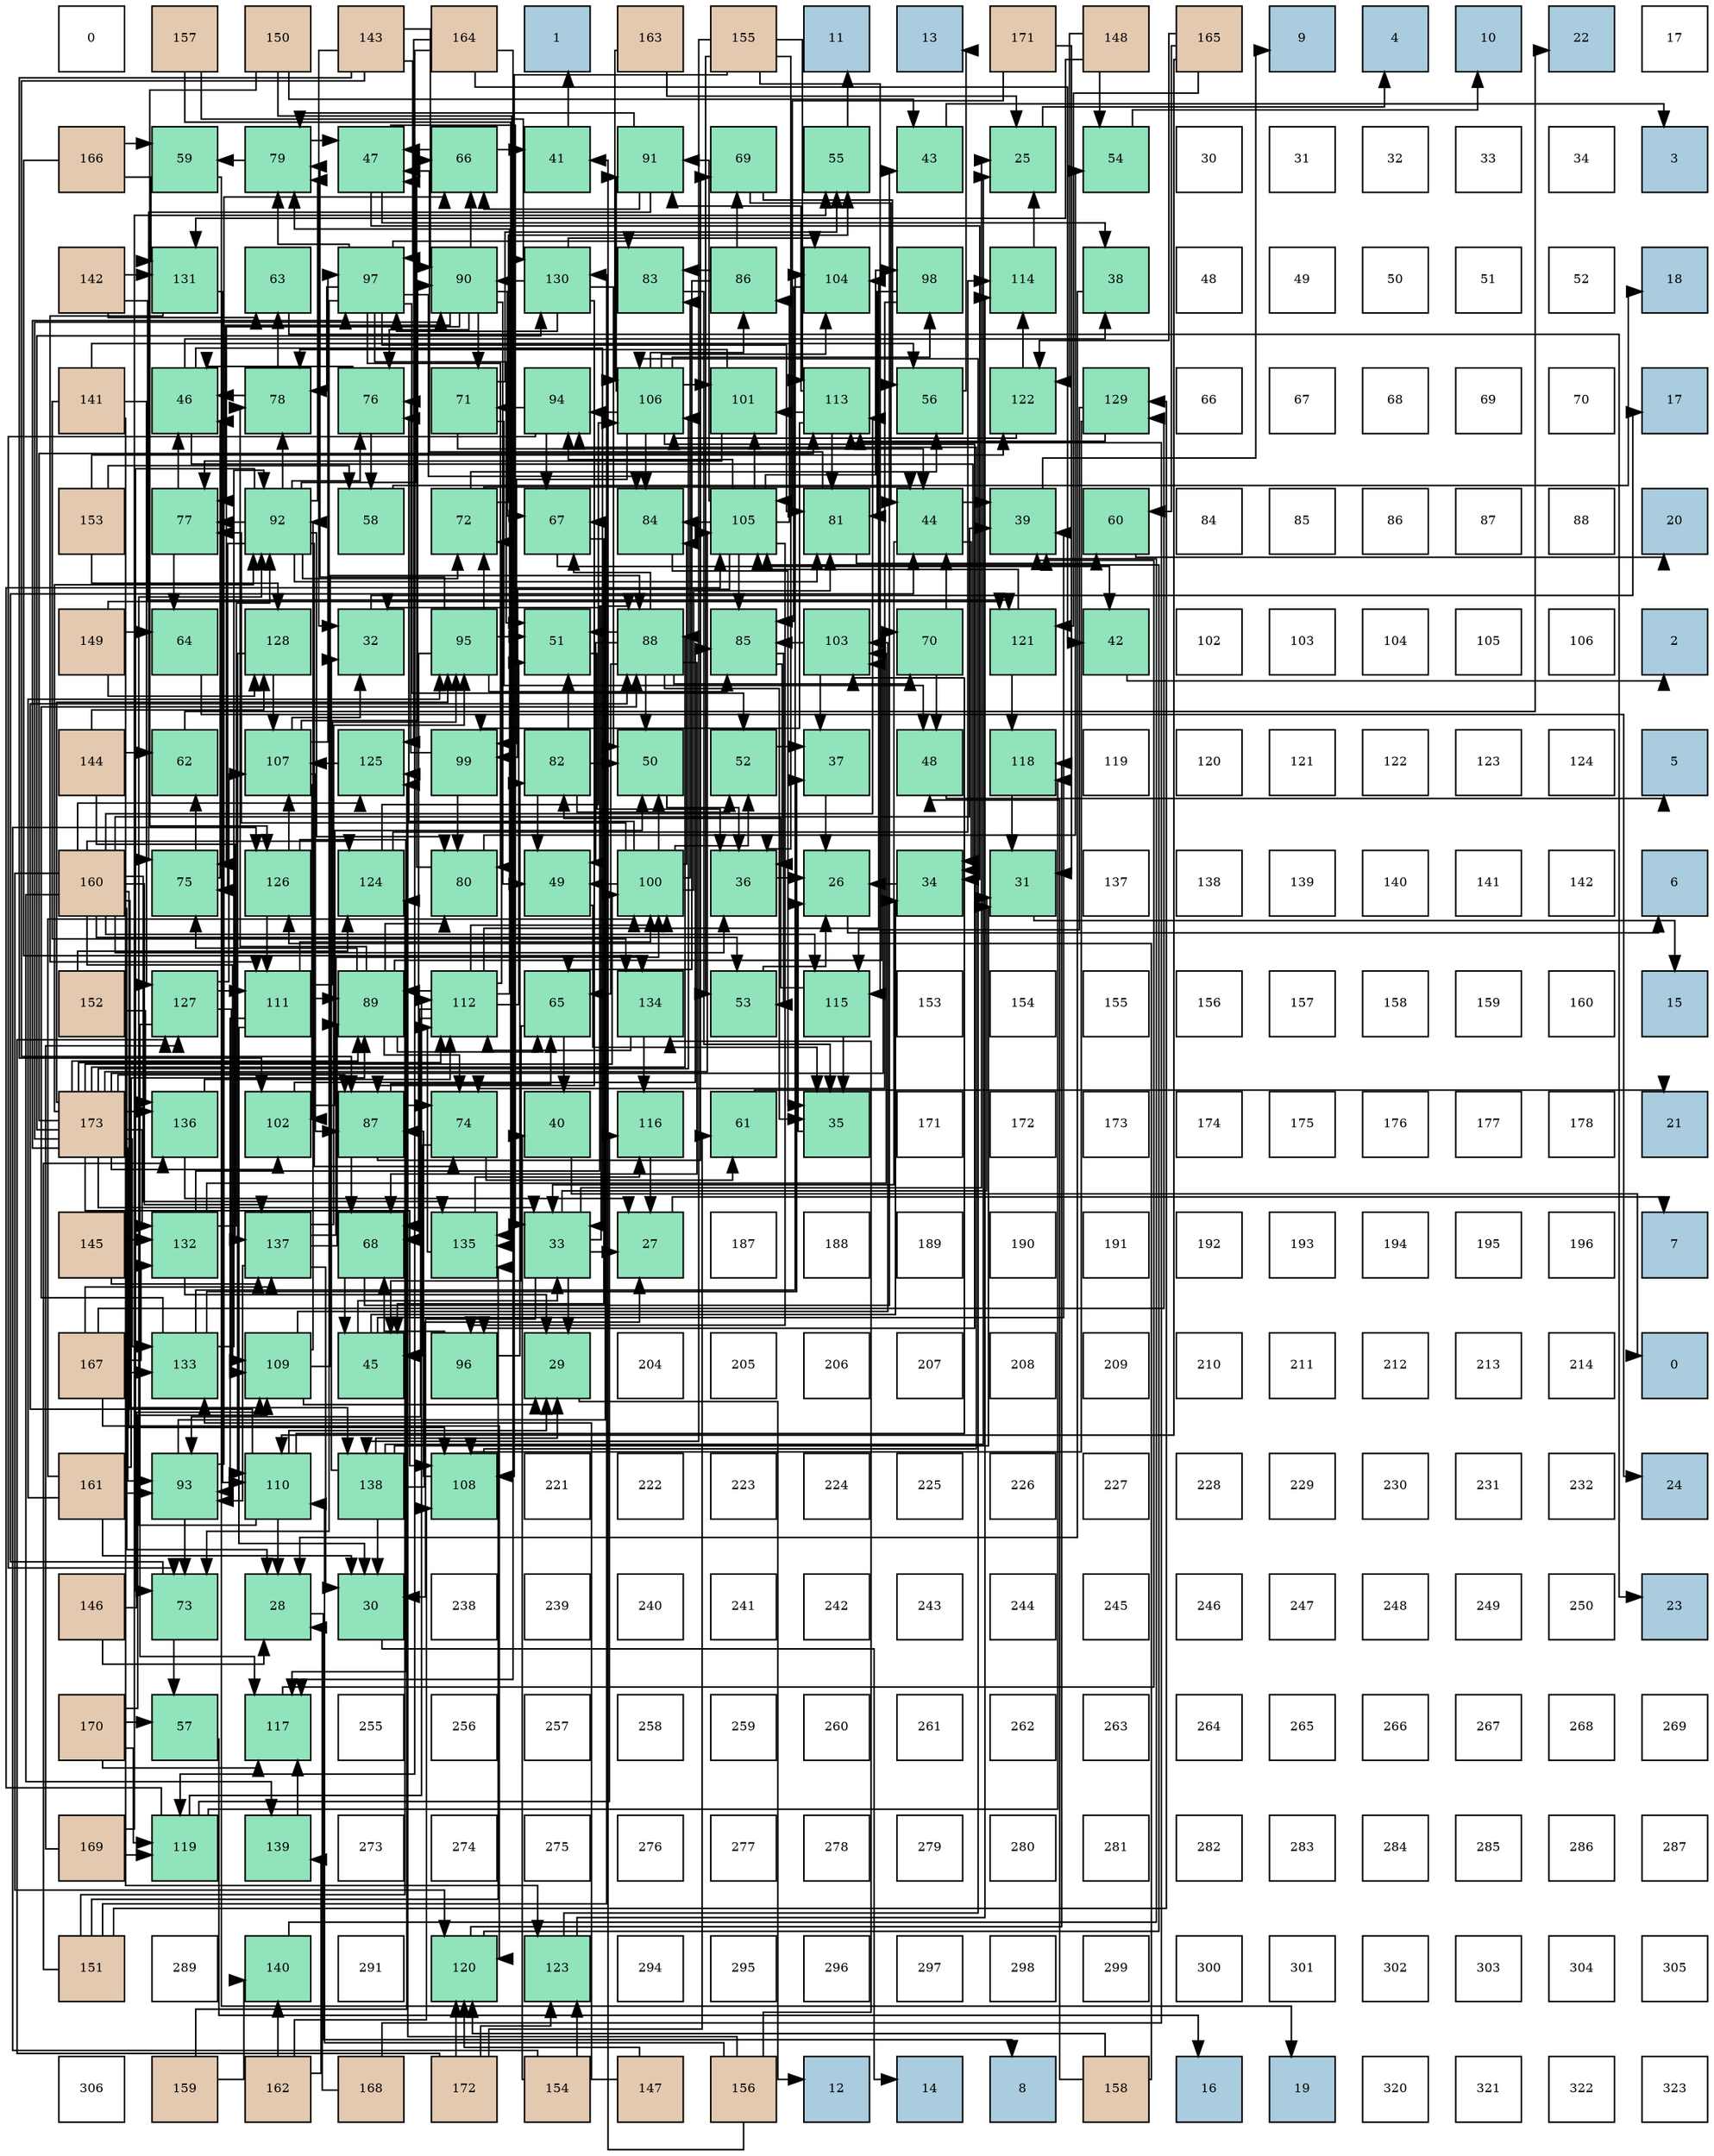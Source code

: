 digraph layout{
 rankdir=TB;
 splines=ortho;
 node [style=filled shape=square fixedsize=true width=0.6];
0[label="0", fontsize=8, fillcolor="#ffffff"];
1[label="157", fontsize=8, fillcolor="#e3c9af"];
2[label="150", fontsize=8, fillcolor="#e3c9af"];
3[label="143", fontsize=8, fillcolor="#e3c9af"];
4[label="164", fontsize=8, fillcolor="#e3c9af"];
5[label="1", fontsize=8, fillcolor="#a9ccde"];
6[label="163", fontsize=8, fillcolor="#e3c9af"];
7[label="155", fontsize=8, fillcolor="#e3c9af"];
8[label="11", fontsize=8, fillcolor="#a9ccde"];
9[label="13", fontsize=8, fillcolor="#a9ccde"];
10[label="171", fontsize=8, fillcolor="#e3c9af"];
11[label="148", fontsize=8, fillcolor="#e3c9af"];
12[label="165", fontsize=8, fillcolor="#e3c9af"];
13[label="9", fontsize=8, fillcolor="#a9ccde"];
14[label="4", fontsize=8, fillcolor="#a9ccde"];
15[label="10", fontsize=8, fillcolor="#a9ccde"];
16[label="22", fontsize=8, fillcolor="#a9ccde"];
17[label="17", fontsize=8, fillcolor="#ffffff"];
18[label="166", fontsize=8, fillcolor="#e3c9af"];
19[label="59", fontsize=8, fillcolor="#91e3bb"];
20[label="79", fontsize=8, fillcolor="#91e3bb"];
21[label="47", fontsize=8, fillcolor="#91e3bb"];
22[label="66", fontsize=8, fillcolor="#91e3bb"];
23[label="41", fontsize=8, fillcolor="#91e3bb"];
24[label="91", fontsize=8, fillcolor="#91e3bb"];
25[label="69", fontsize=8, fillcolor="#91e3bb"];
26[label="55", fontsize=8, fillcolor="#91e3bb"];
27[label="43", fontsize=8, fillcolor="#91e3bb"];
28[label="25", fontsize=8, fillcolor="#91e3bb"];
29[label="54", fontsize=8, fillcolor="#91e3bb"];
30[label="30", fontsize=8, fillcolor="#ffffff"];
31[label="31", fontsize=8, fillcolor="#ffffff"];
32[label="32", fontsize=8, fillcolor="#ffffff"];
33[label="33", fontsize=8, fillcolor="#ffffff"];
34[label="34", fontsize=8, fillcolor="#ffffff"];
35[label="3", fontsize=8, fillcolor="#a9ccde"];
36[label="142", fontsize=8, fillcolor="#e3c9af"];
37[label="131", fontsize=8, fillcolor="#91e3bb"];
38[label="63", fontsize=8, fillcolor="#91e3bb"];
39[label="97", fontsize=8, fillcolor="#91e3bb"];
40[label="90", fontsize=8, fillcolor="#91e3bb"];
41[label="130", fontsize=8, fillcolor="#91e3bb"];
42[label="83", fontsize=8, fillcolor="#91e3bb"];
43[label="86", fontsize=8, fillcolor="#91e3bb"];
44[label="104", fontsize=8, fillcolor="#91e3bb"];
45[label="98", fontsize=8, fillcolor="#91e3bb"];
46[label="114", fontsize=8, fillcolor="#91e3bb"];
47[label="38", fontsize=8, fillcolor="#91e3bb"];
48[label="48", fontsize=8, fillcolor="#ffffff"];
49[label="49", fontsize=8, fillcolor="#ffffff"];
50[label="50", fontsize=8, fillcolor="#ffffff"];
51[label="51", fontsize=8, fillcolor="#ffffff"];
52[label="52", fontsize=8, fillcolor="#ffffff"];
53[label="18", fontsize=8, fillcolor="#a9ccde"];
54[label="141", fontsize=8, fillcolor="#e3c9af"];
55[label="46", fontsize=8, fillcolor="#91e3bb"];
56[label="78", fontsize=8, fillcolor="#91e3bb"];
57[label="76", fontsize=8, fillcolor="#91e3bb"];
58[label="71", fontsize=8, fillcolor="#91e3bb"];
59[label="94", fontsize=8, fillcolor="#91e3bb"];
60[label="106", fontsize=8, fillcolor="#91e3bb"];
61[label="101", fontsize=8, fillcolor="#91e3bb"];
62[label="113", fontsize=8, fillcolor="#91e3bb"];
63[label="56", fontsize=8, fillcolor="#91e3bb"];
64[label="122", fontsize=8, fillcolor="#91e3bb"];
65[label="129", fontsize=8, fillcolor="#91e3bb"];
66[label="66", fontsize=8, fillcolor="#ffffff"];
67[label="67", fontsize=8, fillcolor="#ffffff"];
68[label="68", fontsize=8, fillcolor="#ffffff"];
69[label="69", fontsize=8, fillcolor="#ffffff"];
70[label="70", fontsize=8, fillcolor="#ffffff"];
71[label="17", fontsize=8, fillcolor="#a9ccde"];
72[label="153", fontsize=8, fillcolor="#e3c9af"];
73[label="77", fontsize=8, fillcolor="#91e3bb"];
74[label="92", fontsize=8, fillcolor="#91e3bb"];
75[label="58", fontsize=8, fillcolor="#91e3bb"];
76[label="72", fontsize=8, fillcolor="#91e3bb"];
77[label="67", fontsize=8, fillcolor="#91e3bb"];
78[label="84", fontsize=8, fillcolor="#91e3bb"];
79[label="105", fontsize=8, fillcolor="#91e3bb"];
80[label="81", fontsize=8, fillcolor="#91e3bb"];
81[label="44", fontsize=8, fillcolor="#91e3bb"];
82[label="39", fontsize=8, fillcolor="#91e3bb"];
83[label="60", fontsize=8, fillcolor="#91e3bb"];
84[label="84", fontsize=8, fillcolor="#ffffff"];
85[label="85", fontsize=8, fillcolor="#ffffff"];
86[label="86", fontsize=8, fillcolor="#ffffff"];
87[label="87", fontsize=8, fillcolor="#ffffff"];
88[label="88", fontsize=8, fillcolor="#ffffff"];
89[label="20", fontsize=8, fillcolor="#a9ccde"];
90[label="149", fontsize=8, fillcolor="#e3c9af"];
91[label="64", fontsize=8, fillcolor="#91e3bb"];
92[label="128", fontsize=8, fillcolor="#91e3bb"];
93[label="32", fontsize=8, fillcolor="#91e3bb"];
94[label="95", fontsize=8, fillcolor="#91e3bb"];
95[label="51", fontsize=8, fillcolor="#91e3bb"];
96[label="88", fontsize=8, fillcolor="#91e3bb"];
97[label="85", fontsize=8, fillcolor="#91e3bb"];
98[label="103", fontsize=8, fillcolor="#91e3bb"];
99[label="70", fontsize=8, fillcolor="#91e3bb"];
100[label="121", fontsize=8, fillcolor="#91e3bb"];
101[label="42", fontsize=8, fillcolor="#91e3bb"];
102[label="102", fontsize=8, fillcolor="#ffffff"];
103[label="103", fontsize=8, fillcolor="#ffffff"];
104[label="104", fontsize=8, fillcolor="#ffffff"];
105[label="105", fontsize=8, fillcolor="#ffffff"];
106[label="106", fontsize=8, fillcolor="#ffffff"];
107[label="2", fontsize=8, fillcolor="#a9ccde"];
108[label="144", fontsize=8, fillcolor="#e3c9af"];
109[label="62", fontsize=8, fillcolor="#91e3bb"];
110[label="107", fontsize=8, fillcolor="#91e3bb"];
111[label="125", fontsize=8, fillcolor="#91e3bb"];
112[label="99", fontsize=8, fillcolor="#91e3bb"];
113[label="82", fontsize=8, fillcolor="#91e3bb"];
114[label="50", fontsize=8, fillcolor="#91e3bb"];
115[label="52", fontsize=8, fillcolor="#91e3bb"];
116[label="37", fontsize=8, fillcolor="#91e3bb"];
117[label="48", fontsize=8, fillcolor="#91e3bb"];
118[label="118", fontsize=8, fillcolor="#91e3bb"];
119[label="119", fontsize=8, fillcolor="#ffffff"];
120[label="120", fontsize=8, fillcolor="#ffffff"];
121[label="121", fontsize=8, fillcolor="#ffffff"];
122[label="122", fontsize=8, fillcolor="#ffffff"];
123[label="123", fontsize=8, fillcolor="#ffffff"];
124[label="124", fontsize=8, fillcolor="#ffffff"];
125[label="5", fontsize=8, fillcolor="#a9ccde"];
126[label="160", fontsize=8, fillcolor="#e3c9af"];
127[label="75", fontsize=8, fillcolor="#91e3bb"];
128[label="126", fontsize=8, fillcolor="#91e3bb"];
129[label="124", fontsize=8, fillcolor="#91e3bb"];
130[label="80", fontsize=8, fillcolor="#91e3bb"];
131[label="49", fontsize=8, fillcolor="#91e3bb"];
132[label="100", fontsize=8, fillcolor="#91e3bb"];
133[label="36", fontsize=8, fillcolor="#91e3bb"];
134[label="26", fontsize=8, fillcolor="#91e3bb"];
135[label="34", fontsize=8, fillcolor="#91e3bb"];
136[label="31", fontsize=8, fillcolor="#91e3bb"];
137[label="137", fontsize=8, fillcolor="#ffffff"];
138[label="138", fontsize=8, fillcolor="#ffffff"];
139[label="139", fontsize=8, fillcolor="#ffffff"];
140[label="140", fontsize=8, fillcolor="#ffffff"];
141[label="141", fontsize=8, fillcolor="#ffffff"];
142[label="142", fontsize=8, fillcolor="#ffffff"];
143[label="6", fontsize=8, fillcolor="#a9ccde"];
144[label="152", fontsize=8, fillcolor="#e3c9af"];
145[label="127", fontsize=8, fillcolor="#91e3bb"];
146[label="111", fontsize=8, fillcolor="#91e3bb"];
147[label="89", fontsize=8, fillcolor="#91e3bb"];
148[label="112", fontsize=8, fillcolor="#91e3bb"];
149[label="65", fontsize=8, fillcolor="#91e3bb"];
150[label="134", fontsize=8, fillcolor="#91e3bb"];
151[label="53", fontsize=8, fillcolor="#91e3bb"];
152[label="115", fontsize=8, fillcolor="#91e3bb"];
153[label="153", fontsize=8, fillcolor="#ffffff"];
154[label="154", fontsize=8, fillcolor="#ffffff"];
155[label="155", fontsize=8, fillcolor="#ffffff"];
156[label="156", fontsize=8, fillcolor="#ffffff"];
157[label="157", fontsize=8, fillcolor="#ffffff"];
158[label="158", fontsize=8, fillcolor="#ffffff"];
159[label="159", fontsize=8, fillcolor="#ffffff"];
160[label="160", fontsize=8, fillcolor="#ffffff"];
161[label="15", fontsize=8, fillcolor="#a9ccde"];
162[label="173", fontsize=8, fillcolor="#e3c9af"];
163[label="136", fontsize=8, fillcolor="#91e3bb"];
164[label="102", fontsize=8, fillcolor="#91e3bb"];
165[label="87", fontsize=8, fillcolor="#91e3bb"];
166[label="74", fontsize=8, fillcolor="#91e3bb"];
167[label="40", fontsize=8, fillcolor="#91e3bb"];
168[label="116", fontsize=8, fillcolor="#91e3bb"];
169[label="61", fontsize=8, fillcolor="#91e3bb"];
170[label="35", fontsize=8, fillcolor="#91e3bb"];
171[label="171", fontsize=8, fillcolor="#ffffff"];
172[label="172", fontsize=8, fillcolor="#ffffff"];
173[label="173", fontsize=8, fillcolor="#ffffff"];
174[label="174", fontsize=8, fillcolor="#ffffff"];
175[label="175", fontsize=8, fillcolor="#ffffff"];
176[label="176", fontsize=8, fillcolor="#ffffff"];
177[label="177", fontsize=8, fillcolor="#ffffff"];
178[label="178", fontsize=8, fillcolor="#ffffff"];
179[label="21", fontsize=8, fillcolor="#a9ccde"];
180[label="145", fontsize=8, fillcolor="#e3c9af"];
181[label="132", fontsize=8, fillcolor="#91e3bb"];
182[label="137", fontsize=8, fillcolor="#91e3bb"];
183[label="68", fontsize=8, fillcolor="#91e3bb"];
184[label="135", fontsize=8, fillcolor="#91e3bb"];
185[label="33", fontsize=8, fillcolor="#91e3bb"];
186[label="27", fontsize=8, fillcolor="#91e3bb"];
187[label="187", fontsize=8, fillcolor="#ffffff"];
188[label="188", fontsize=8, fillcolor="#ffffff"];
189[label="189", fontsize=8, fillcolor="#ffffff"];
190[label="190", fontsize=8, fillcolor="#ffffff"];
191[label="191", fontsize=8, fillcolor="#ffffff"];
192[label="192", fontsize=8, fillcolor="#ffffff"];
193[label="193", fontsize=8, fillcolor="#ffffff"];
194[label="194", fontsize=8, fillcolor="#ffffff"];
195[label="195", fontsize=8, fillcolor="#ffffff"];
196[label="196", fontsize=8, fillcolor="#ffffff"];
197[label="7", fontsize=8, fillcolor="#a9ccde"];
198[label="167", fontsize=8, fillcolor="#e3c9af"];
199[label="133", fontsize=8, fillcolor="#91e3bb"];
200[label="109", fontsize=8, fillcolor="#91e3bb"];
201[label="45", fontsize=8, fillcolor="#91e3bb"];
202[label="96", fontsize=8, fillcolor="#91e3bb"];
203[label="29", fontsize=8, fillcolor="#91e3bb"];
204[label="204", fontsize=8, fillcolor="#ffffff"];
205[label="205", fontsize=8, fillcolor="#ffffff"];
206[label="206", fontsize=8, fillcolor="#ffffff"];
207[label="207", fontsize=8, fillcolor="#ffffff"];
208[label="208", fontsize=8, fillcolor="#ffffff"];
209[label="209", fontsize=8, fillcolor="#ffffff"];
210[label="210", fontsize=8, fillcolor="#ffffff"];
211[label="211", fontsize=8, fillcolor="#ffffff"];
212[label="212", fontsize=8, fillcolor="#ffffff"];
213[label="213", fontsize=8, fillcolor="#ffffff"];
214[label="214", fontsize=8, fillcolor="#ffffff"];
215[label="0", fontsize=8, fillcolor="#a9ccde"];
216[label="161", fontsize=8, fillcolor="#e3c9af"];
217[label="93", fontsize=8, fillcolor="#91e3bb"];
218[label="110", fontsize=8, fillcolor="#91e3bb"];
219[label="138", fontsize=8, fillcolor="#91e3bb"];
220[label="108", fontsize=8, fillcolor="#91e3bb"];
221[label="221", fontsize=8, fillcolor="#ffffff"];
222[label="222", fontsize=8, fillcolor="#ffffff"];
223[label="223", fontsize=8, fillcolor="#ffffff"];
224[label="224", fontsize=8, fillcolor="#ffffff"];
225[label="225", fontsize=8, fillcolor="#ffffff"];
226[label="226", fontsize=8, fillcolor="#ffffff"];
227[label="227", fontsize=8, fillcolor="#ffffff"];
228[label="228", fontsize=8, fillcolor="#ffffff"];
229[label="229", fontsize=8, fillcolor="#ffffff"];
230[label="230", fontsize=8, fillcolor="#ffffff"];
231[label="231", fontsize=8, fillcolor="#ffffff"];
232[label="232", fontsize=8, fillcolor="#ffffff"];
233[label="24", fontsize=8, fillcolor="#a9ccde"];
234[label="146", fontsize=8, fillcolor="#e3c9af"];
235[label="73", fontsize=8, fillcolor="#91e3bb"];
236[label="28", fontsize=8, fillcolor="#91e3bb"];
237[label="30", fontsize=8, fillcolor="#91e3bb"];
238[label="238", fontsize=8, fillcolor="#ffffff"];
239[label="239", fontsize=8, fillcolor="#ffffff"];
240[label="240", fontsize=8, fillcolor="#ffffff"];
241[label="241", fontsize=8, fillcolor="#ffffff"];
242[label="242", fontsize=8, fillcolor="#ffffff"];
243[label="243", fontsize=8, fillcolor="#ffffff"];
244[label="244", fontsize=8, fillcolor="#ffffff"];
245[label="245", fontsize=8, fillcolor="#ffffff"];
246[label="246", fontsize=8, fillcolor="#ffffff"];
247[label="247", fontsize=8, fillcolor="#ffffff"];
248[label="248", fontsize=8, fillcolor="#ffffff"];
249[label="249", fontsize=8, fillcolor="#ffffff"];
250[label="250", fontsize=8, fillcolor="#ffffff"];
251[label="23", fontsize=8, fillcolor="#a9ccde"];
252[label="170", fontsize=8, fillcolor="#e3c9af"];
253[label="57", fontsize=8, fillcolor="#91e3bb"];
254[label="117", fontsize=8, fillcolor="#91e3bb"];
255[label="255", fontsize=8, fillcolor="#ffffff"];
256[label="256", fontsize=8, fillcolor="#ffffff"];
257[label="257", fontsize=8, fillcolor="#ffffff"];
258[label="258", fontsize=8, fillcolor="#ffffff"];
259[label="259", fontsize=8, fillcolor="#ffffff"];
260[label="260", fontsize=8, fillcolor="#ffffff"];
261[label="261", fontsize=8, fillcolor="#ffffff"];
262[label="262", fontsize=8, fillcolor="#ffffff"];
263[label="263", fontsize=8, fillcolor="#ffffff"];
264[label="264", fontsize=8, fillcolor="#ffffff"];
265[label="265", fontsize=8, fillcolor="#ffffff"];
266[label="266", fontsize=8, fillcolor="#ffffff"];
267[label="267", fontsize=8, fillcolor="#ffffff"];
268[label="268", fontsize=8, fillcolor="#ffffff"];
269[label="269", fontsize=8, fillcolor="#ffffff"];
270[label="169", fontsize=8, fillcolor="#e3c9af"];
271[label="119", fontsize=8, fillcolor="#91e3bb"];
272[label="139", fontsize=8, fillcolor="#91e3bb"];
273[label="273", fontsize=8, fillcolor="#ffffff"];
274[label="274", fontsize=8, fillcolor="#ffffff"];
275[label="275", fontsize=8, fillcolor="#ffffff"];
276[label="276", fontsize=8, fillcolor="#ffffff"];
277[label="277", fontsize=8, fillcolor="#ffffff"];
278[label="278", fontsize=8, fillcolor="#ffffff"];
279[label="279", fontsize=8, fillcolor="#ffffff"];
280[label="280", fontsize=8, fillcolor="#ffffff"];
281[label="281", fontsize=8, fillcolor="#ffffff"];
282[label="282", fontsize=8, fillcolor="#ffffff"];
283[label="283", fontsize=8, fillcolor="#ffffff"];
284[label="284", fontsize=8, fillcolor="#ffffff"];
285[label="285", fontsize=8, fillcolor="#ffffff"];
286[label="286", fontsize=8, fillcolor="#ffffff"];
287[label="287", fontsize=8, fillcolor="#ffffff"];
288[label="151", fontsize=8, fillcolor="#e3c9af"];
289[label="289", fontsize=8, fillcolor="#ffffff"];
290[label="140", fontsize=8, fillcolor="#91e3bb"];
291[label="291", fontsize=8, fillcolor="#ffffff"];
292[label="120", fontsize=8, fillcolor="#91e3bb"];
293[label="123", fontsize=8, fillcolor="#91e3bb"];
294[label="294", fontsize=8, fillcolor="#ffffff"];
295[label="295", fontsize=8, fillcolor="#ffffff"];
296[label="296", fontsize=8, fillcolor="#ffffff"];
297[label="297", fontsize=8, fillcolor="#ffffff"];
298[label="298", fontsize=8, fillcolor="#ffffff"];
299[label="299", fontsize=8, fillcolor="#ffffff"];
300[label="300", fontsize=8, fillcolor="#ffffff"];
301[label="301", fontsize=8, fillcolor="#ffffff"];
302[label="302", fontsize=8, fillcolor="#ffffff"];
303[label="303", fontsize=8, fillcolor="#ffffff"];
304[label="304", fontsize=8, fillcolor="#ffffff"];
305[label="305", fontsize=8, fillcolor="#ffffff"];
306[label="306", fontsize=8, fillcolor="#ffffff"];
307[label="159", fontsize=8, fillcolor="#e3c9af"];
308[label="162", fontsize=8, fillcolor="#e3c9af"];
309[label="168", fontsize=8, fillcolor="#e3c9af"];
310[label="172", fontsize=8, fillcolor="#e3c9af"];
311[label="154", fontsize=8, fillcolor="#e3c9af"];
312[label="147", fontsize=8, fillcolor="#e3c9af"];
313[label="156", fontsize=8, fillcolor="#e3c9af"];
314[label="12", fontsize=8, fillcolor="#a9ccde"];
315[label="14", fontsize=8, fillcolor="#a9ccde"];
316[label="8", fontsize=8, fillcolor="#a9ccde"];
317[label="158", fontsize=8, fillcolor="#e3c9af"];
318[label="16", fontsize=8, fillcolor="#a9ccde"];
319[label="19", fontsize=8, fillcolor="#a9ccde"];
320[label="320", fontsize=8, fillcolor="#ffffff"];
321[label="321", fontsize=8, fillcolor="#ffffff"];
322[label="322", fontsize=8, fillcolor="#ffffff"];
323[label="323", fontsize=8, fillcolor="#ffffff"];
edge [constraint=false, style=vis];28 -> 14;
134 -> 143;
186 -> 197;
236 -> 316;
203 -> 314;
237 -> 315;
136 -> 161;
93 -> 71;
185 -> 28;
185 -> 186;
185 -> 203;
185 -> 237;
185 -> 136;
185 -> 93;
135 -> 134;
170 -> 134;
133 -> 134;
116 -> 134;
47 -> 236;
82 -> 13;
167 -> 215;
23 -> 5;
101 -> 107;
27 -> 35;
81 -> 185;
81 -> 135;
81 -> 82;
201 -> 185;
201 -> 135;
201 -> 82;
55 -> 185;
55 -> 135;
55 -> 47;
21 -> 185;
21 -> 135;
21 -> 47;
117 -> 125;
131 -> 170;
114 -> 133;
95 -> 133;
115 -> 116;
151 -> 134;
29 -> 15;
26 -> 8;
63 -> 9;
253 -> 318;
75 -> 53;
19 -> 319;
83 -> 89;
169 -> 179;
109 -> 16;
38 -> 251;
91 -> 233;
149 -> 167;
149 -> 201;
22 -> 23;
22 -> 21;
77 -> 101;
77 -> 201;
183 -> 27;
183 -> 201;
25 -> 81;
25 -> 63;
99 -> 81;
99 -> 117;
58 -> 81;
58 -> 117;
58 -> 26;
76 -> 81;
76 -> 26;
76 -> 63;
235 -> 81;
235 -> 253;
166 -> 201;
166 -> 169;
127 -> 55;
127 -> 109;
57 -> 55;
57 -> 75;
73 -> 55;
73 -> 91;
56 -> 55;
56 -> 38;
20 -> 21;
20 -> 19;
130 -> 21;
130 -> 29;
80 -> 21;
80 -> 83;
113 -> 131;
113 -> 114;
113 -> 95;
113 -> 115;
42 -> 170;
78 -> 170;
97 -> 133;
97 -> 151;
43 -> 149;
43 -> 25;
43 -> 42;
165 -> 149;
165 -> 183;
165 -> 25;
165 -> 166;
96 -> 170;
96 -> 131;
96 -> 114;
96 -> 95;
96 -> 149;
96 -> 77;
96 -> 183;
96 -> 99;
147 -> 149;
147 -> 99;
147 -> 166;
147 -> 127;
147 -> 56;
147 -> 130;
40 -> 131;
40 -> 22;
40 -> 77;
40 -> 58;
40 -> 127;
40 -> 57;
40 -> 73;
24 -> 22;
24 -> 127;
24 -> 20;
74 -> 22;
74 -> 76;
74 -> 235;
74 -> 166;
74 -> 127;
74 -> 57;
74 -> 73;
74 -> 56;
74 -> 20;
74 -> 130;
74 -> 80;
217 -> 22;
217 -> 77;
217 -> 235;
59 -> 77;
59 -> 58;
59 -> 235;
94 -> 95;
94 -> 183;
94 -> 76;
94 -> 20;
94 -> 97;
202 -> 183;
202 -> 113;
39 -> 95;
39 -> 115;
39 -> 235;
39 -> 56;
39 -> 20;
39 -> 130;
39 -> 80;
39 -> 42;
39 -> 78;
45 -> 166;
45 -> 80;
112 -> 57;
112 -> 130;
132 -> 131;
132 -> 114;
132 -> 115;
132 -> 57;
132 -> 73;
132 -> 80;
132 -> 42;
132 -> 78;
61 -> 73;
61 -> 56;
164 -> 114;
164 -> 97;
98 -> 116;
98 -> 97;
44 -> 97;
79 -> 78;
79 -> 97;
79 -> 43;
79 -> 24;
79 -> 59;
79 -> 202;
79 -> 45;
79 -> 112;
79 -> 61;
60 -> 78;
60 -> 43;
60 -> 24;
60 -> 59;
60 -> 202;
60 -> 45;
60 -> 112;
60 -> 61;
60 -> 44;
110 -> 93;
110 -> 165;
110 -> 40;
110 -> 39;
110 -> 164;
220 -> 165;
220 -> 59;
200 -> 203;
200 -> 96;
200 -> 74;
200 -> 98;
218 -> 236;
218 -> 203;
218 -> 96;
218 -> 74;
218 -> 98;
146 -> 237;
146 -> 147;
146 -> 217;
146 -> 94;
146 -> 132;
148 -> 95;
148 -> 183;
148 -> 76;
148 -> 20;
148 -> 147;
148 -> 217;
148 -> 132;
148 -> 44;
62 -> 80;
62 -> 24;
62 -> 112;
62 -> 61;
46 -> 28;
152 -> 170;
152 -> 113;
168 -> 186;
254 -> 82;
118 -> 136;
271 -> 79;
271 -> 148;
271 -> 168;
271 -> 118;
292 -> 79;
292 -> 118;
100 -> 79;
100 -> 118;
64 -> 60;
64 -> 46;
293 -> 60;
293 -> 46;
129 -> 60;
129 -> 46;
111 -> 110;
128 -> 110;
128 -> 146;
128 -> 254;
145 -> 110;
145 -> 200;
145 -> 146;
145 -> 254;
92 -> 110;
92 -> 218;
65 -> 220;
65 -> 62;
65 -> 152;
41 -> 114;
41 -> 165;
41 -> 40;
41 -> 39;
41 -> 44;
37 -> 218;
37 -> 146;
181 -> 203;
181 -> 96;
181 -> 74;
181 -> 98;
199 -> 116;
199 -> 96;
199 -> 74;
199 -> 44;
150 -> 148;
150 -> 168;
184 -> 148;
184 -> 168;
163 -> 186;
163 -> 148;
182 -> 237;
182 -> 147;
182 -> 217;
182 -> 94;
182 -> 132;
219 -> 28;
219 -> 186;
219 -> 203;
219 -> 237;
219 -> 136;
219 -> 93;
272 -> 254;
290 -> 82;
54 -> 63;
54 -> 293;
54 -> 145;
54 -> 150;
36 -> 38;
36 -> 100;
36 -> 37;
3 -> 93;
3 -> 165;
3 -> 40;
3 -> 39;
3 -> 164;
108 -> 109;
108 -> 92;
108 -> 182;
180 -> 181;
180 -> 182;
234 -> 236;
234 -> 200;
312 -> 292;
312 -> 199;
11 -> 29;
11 -> 64;
11 -> 37;
90 -> 91;
90 -> 100;
90 -> 92;
2 -> 27;
2 -> 128;
2 -> 184;
288 -> 129;
288 -> 65;
288 -> 41;
288 -> 184;
288 -> 163;
144 -> 129;
144 -> 163;
72 -> 75;
72 -> 64;
72 -> 92;
311 -> 167;
311 -> 293;
311 -> 128;
7 -> 133;
7 -> 151;
7 -> 220;
7 -> 62;
7 -> 152;
7 -> 219;
313 -> 23;
313 -> 218;
313 -> 111;
313 -> 150;
1 -> 41;
1 -> 184;
317 -> 117;
317 -> 292;
317 -> 128;
307 -> 111;
307 -> 290;
126 -> 236;
126 -> 133;
126 -> 82;
126 -> 151;
126 -> 220;
126 -> 200;
126 -> 62;
126 -> 152;
126 -> 292;
126 -> 129;
126 -> 111;
126 -> 184;
126 -> 182;
126 -> 219;
126 -> 272;
216 -> 237;
216 -> 147;
216 -> 217;
216 -> 94;
216 -> 132;
308 -> 220;
308 -> 272;
308 -> 290;
6 -> 28;
6 -> 60;
4 -> 101;
4 -> 254;
4 -> 271;
4 -> 111;
12 -> 83;
12 -> 218;
12 -> 100;
12 -> 64;
18 -> 19;
18 -> 37;
18 -> 150;
198 -> 292;
198 -> 65;
198 -> 181;
198 -> 199;
198 -> 182;
309 -> 236;
309 -> 62;
270 -> 26;
270 -> 271;
270 -> 145;
252 -> 253;
252 -> 200;
252 -> 254;
252 -> 271;
10 -> 136;
10 -> 79;
310 -> 169;
310 -> 292;
310 -> 293;
310 -> 145;
162 -> 185;
162 -> 165;
162 -> 96;
162 -> 147;
162 -> 40;
162 -> 74;
162 -> 217;
162 -> 94;
162 -> 39;
162 -> 132;
162 -> 164;
162 -> 98;
162 -> 79;
162 -> 60;
162 -> 220;
162 -> 148;
162 -> 62;
162 -> 41;
162 -> 181;
162 -> 199;
162 -> 163;
edge [constraint=true, style=invis];
0 -> 18 -> 36 -> 54 -> 72 -> 90 -> 108 -> 126 -> 144 -> 162 -> 180 -> 198 -> 216 -> 234 -> 252 -> 270 -> 288 -> 306;
1 -> 19 -> 37 -> 55 -> 73 -> 91 -> 109 -> 127 -> 145 -> 163 -> 181 -> 199 -> 217 -> 235 -> 253 -> 271 -> 289 -> 307;
2 -> 20 -> 38 -> 56 -> 74 -> 92 -> 110 -> 128 -> 146 -> 164 -> 182 -> 200 -> 218 -> 236 -> 254 -> 272 -> 290 -> 308;
3 -> 21 -> 39 -> 57 -> 75 -> 93 -> 111 -> 129 -> 147 -> 165 -> 183 -> 201 -> 219 -> 237 -> 255 -> 273 -> 291 -> 309;
4 -> 22 -> 40 -> 58 -> 76 -> 94 -> 112 -> 130 -> 148 -> 166 -> 184 -> 202 -> 220 -> 238 -> 256 -> 274 -> 292 -> 310;
5 -> 23 -> 41 -> 59 -> 77 -> 95 -> 113 -> 131 -> 149 -> 167 -> 185 -> 203 -> 221 -> 239 -> 257 -> 275 -> 293 -> 311;
6 -> 24 -> 42 -> 60 -> 78 -> 96 -> 114 -> 132 -> 150 -> 168 -> 186 -> 204 -> 222 -> 240 -> 258 -> 276 -> 294 -> 312;
7 -> 25 -> 43 -> 61 -> 79 -> 97 -> 115 -> 133 -> 151 -> 169 -> 187 -> 205 -> 223 -> 241 -> 259 -> 277 -> 295 -> 313;
8 -> 26 -> 44 -> 62 -> 80 -> 98 -> 116 -> 134 -> 152 -> 170 -> 188 -> 206 -> 224 -> 242 -> 260 -> 278 -> 296 -> 314;
9 -> 27 -> 45 -> 63 -> 81 -> 99 -> 117 -> 135 -> 153 -> 171 -> 189 -> 207 -> 225 -> 243 -> 261 -> 279 -> 297 -> 315;
10 -> 28 -> 46 -> 64 -> 82 -> 100 -> 118 -> 136 -> 154 -> 172 -> 190 -> 208 -> 226 -> 244 -> 262 -> 280 -> 298 -> 316;
11 -> 29 -> 47 -> 65 -> 83 -> 101 -> 119 -> 137 -> 155 -> 173 -> 191 -> 209 -> 227 -> 245 -> 263 -> 281 -> 299 -> 317;
12 -> 30 -> 48 -> 66 -> 84 -> 102 -> 120 -> 138 -> 156 -> 174 -> 192 -> 210 -> 228 -> 246 -> 264 -> 282 -> 300 -> 318;
13 -> 31 -> 49 -> 67 -> 85 -> 103 -> 121 -> 139 -> 157 -> 175 -> 193 -> 211 -> 229 -> 247 -> 265 -> 283 -> 301 -> 319;
14 -> 32 -> 50 -> 68 -> 86 -> 104 -> 122 -> 140 -> 158 -> 176 -> 194 -> 212 -> 230 -> 248 -> 266 -> 284 -> 302 -> 320;
15 -> 33 -> 51 -> 69 -> 87 -> 105 -> 123 -> 141 -> 159 -> 177 -> 195 -> 213 -> 231 -> 249 -> 267 -> 285 -> 303 -> 321;
16 -> 34 -> 52 -> 70 -> 88 -> 106 -> 124 -> 142 -> 160 -> 178 -> 196 -> 214 -> 232 -> 250 -> 268 -> 286 -> 304 -> 322;
17 -> 35 -> 53 -> 71 -> 89 -> 107 -> 125 -> 143 -> 161 -> 179 -> 197 -> 215 -> 233 -> 251 -> 269 -> 287 -> 305 -> 323;
rank = same {0 -> 1 -> 2 -> 3 -> 4 -> 5 -> 6 -> 7 -> 8 -> 9 -> 10 -> 11 -> 12 -> 13 -> 14 -> 15 -> 16 -> 17};
rank = same {18 -> 19 -> 20 -> 21 -> 22 -> 23 -> 24 -> 25 -> 26 -> 27 -> 28 -> 29 -> 30 -> 31 -> 32 -> 33 -> 34 -> 35};
rank = same {36 -> 37 -> 38 -> 39 -> 40 -> 41 -> 42 -> 43 -> 44 -> 45 -> 46 -> 47 -> 48 -> 49 -> 50 -> 51 -> 52 -> 53};
rank = same {54 -> 55 -> 56 -> 57 -> 58 -> 59 -> 60 -> 61 -> 62 -> 63 -> 64 -> 65 -> 66 -> 67 -> 68 -> 69 -> 70 -> 71};
rank = same {72 -> 73 -> 74 -> 75 -> 76 -> 77 -> 78 -> 79 -> 80 -> 81 -> 82 -> 83 -> 84 -> 85 -> 86 -> 87 -> 88 -> 89};
rank = same {90 -> 91 -> 92 -> 93 -> 94 -> 95 -> 96 -> 97 -> 98 -> 99 -> 100 -> 101 -> 102 -> 103 -> 104 -> 105 -> 106 -> 107};
rank = same {108 -> 109 -> 110 -> 111 -> 112 -> 113 -> 114 -> 115 -> 116 -> 117 -> 118 -> 119 -> 120 -> 121 -> 122 -> 123 -> 124 -> 125};
rank = same {126 -> 127 -> 128 -> 129 -> 130 -> 131 -> 132 -> 133 -> 134 -> 135 -> 136 -> 137 -> 138 -> 139 -> 140 -> 141 -> 142 -> 143};
rank = same {144 -> 145 -> 146 -> 147 -> 148 -> 149 -> 150 -> 151 -> 152 -> 153 -> 154 -> 155 -> 156 -> 157 -> 158 -> 159 -> 160 -> 161};
rank = same {162 -> 163 -> 164 -> 165 -> 166 -> 167 -> 168 -> 169 -> 170 -> 171 -> 172 -> 173 -> 174 -> 175 -> 176 -> 177 -> 178 -> 179};
rank = same {180 -> 181 -> 182 -> 183 -> 184 -> 185 -> 186 -> 187 -> 188 -> 189 -> 190 -> 191 -> 192 -> 193 -> 194 -> 195 -> 196 -> 197};
rank = same {198 -> 199 -> 200 -> 201 -> 202 -> 203 -> 204 -> 205 -> 206 -> 207 -> 208 -> 209 -> 210 -> 211 -> 212 -> 213 -> 214 -> 215};
rank = same {216 -> 217 -> 218 -> 219 -> 220 -> 221 -> 222 -> 223 -> 224 -> 225 -> 226 -> 227 -> 228 -> 229 -> 230 -> 231 -> 232 -> 233};
rank = same {234 -> 235 -> 236 -> 237 -> 238 -> 239 -> 240 -> 241 -> 242 -> 243 -> 244 -> 245 -> 246 -> 247 -> 248 -> 249 -> 250 -> 251};
rank = same {252 -> 253 -> 254 -> 255 -> 256 -> 257 -> 258 -> 259 -> 260 -> 261 -> 262 -> 263 -> 264 -> 265 -> 266 -> 267 -> 268 -> 269};
rank = same {270 -> 271 -> 272 -> 273 -> 274 -> 275 -> 276 -> 277 -> 278 -> 279 -> 280 -> 281 -> 282 -> 283 -> 284 -> 285 -> 286 -> 287};
rank = same {288 -> 289 -> 290 -> 291 -> 292 -> 293 -> 294 -> 295 -> 296 -> 297 -> 298 -> 299 -> 300 -> 301 -> 302 -> 303 -> 304 -> 305};
rank = same {306 -> 307 -> 308 -> 309 -> 310 -> 311 -> 312 -> 313 -> 314 -> 315 -> 316 -> 317 -> 318 -> 319 -> 320 -> 321 -> 322 -> 323};
}